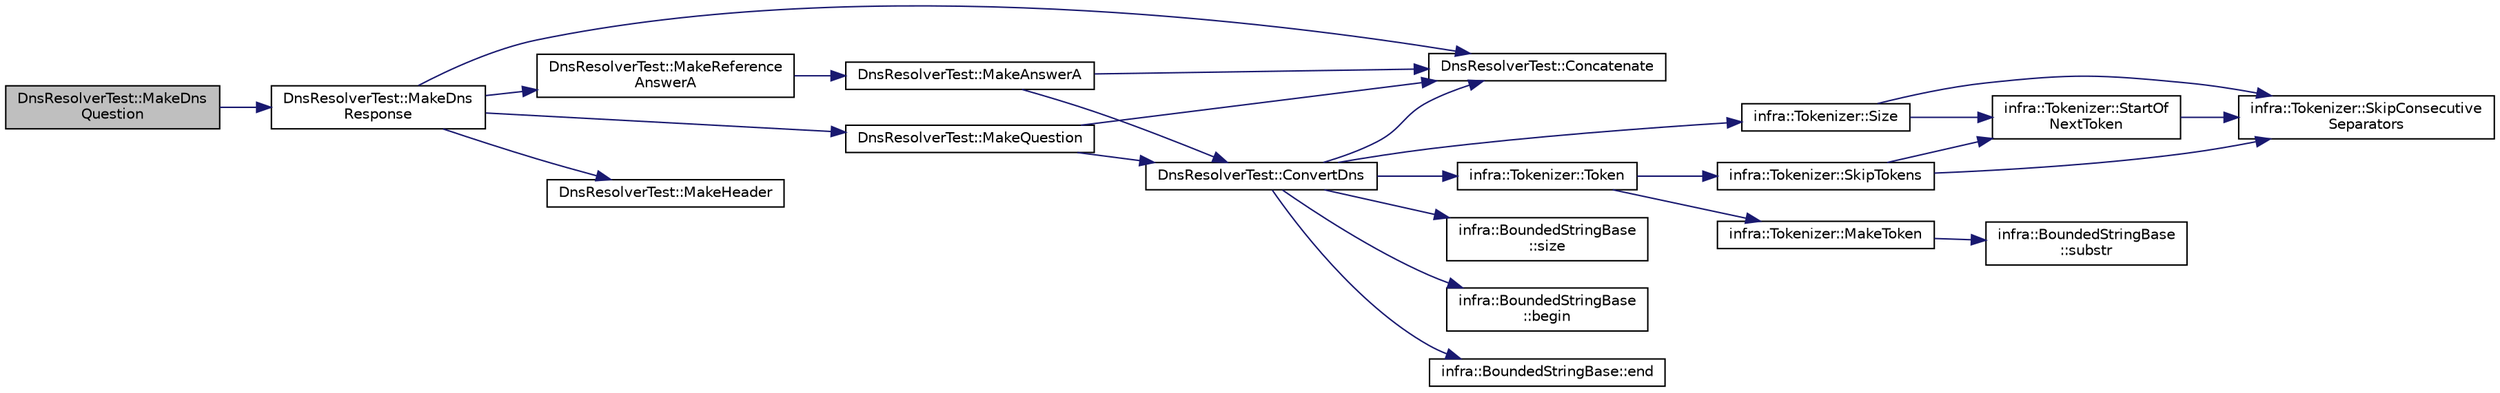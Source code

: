 digraph "DnsResolverTest::MakeDnsQuestion"
{
 // INTERACTIVE_SVG=YES
  edge [fontname="Helvetica",fontsize="10",labelfontname="Helvetica",labelfontsize="10"];
  node [fontname="Helvetica",fontsize="10",shape=record];
  rankdir="LR";
  Node252 [label="DnsResolverTest::MakeDns\lQuestion",height=0.2,width=0.4,color="black", fillcolor="grey75", style="filled", fontcolor="black"];
  Node252 -> Node253 [color="midnightblue",fontsize="10",style="solid",fontname="Helvetica"];
  Node253 [label="DnsResolverTest::MakeDns\lResponse",height=0.2,width=0.4,color="black", fillcolor="white", style="filled",URL="$dd/d31/class_dns_resolver_test.html#a3464206c73c71f573c83ed7d2f315590"];
  Node253 -> Node254 [color="midnightblue",fontsize="10",style="solid",fontname="Helvetica"];
  Node254 [label="DnsResolverTest::Concatenate",height=0.2,width=0.4,color="black", fillcolor="white", style="filled",URL="$dd/d31/class_dns_resolver_test.html#a5f547549765a572299673edd1b07d445"];
  Node253 -> Node255 [color="midnightblue",fontsize="10",style="solid",fontname="Helvetica"];
  Node255 [label="DnsResolverTest::MakeHeader",height=0.2,width=0.4,color="black", fillcolor="white", style="filled",URL="$dd/d31/class_dns_resolver_test.html#a698ca5fa1944845cc21dbb448809a5d0"];
  Node253 -> Node256 [color="midnightblue",fontsize="10",style="solid",fontname="Helvetica"];
  Node256 [label="DnsResolverTest::MakeQuestion",height=0.2,width=0.4,color="black", fillcolor="white", style="filled",URL="$dd/d31/class_dns_resolver_test.html#ad49f80a3f2edd5763376e87e0b0d88b4"];
  Node256 -> Node254 [color="midnightblue",fontsize="10",style="solid",fontname="Helvetica"];
  Node256 -> Node257 [color="midnightblue",fontsize="10",style="solid",fontname="Helvetica"];
  Node257 [label="DnsResolverTest::ConvertDns",height=0.2,width=0.4,color="black", fillcolor="white", style="filled",URL="$dd/d31/class_dns_resolver_test.html#a1c035d4cb846223fedf429caf0d37b79"];
  Node257 -> Node258 [color="midnightblue",fontsize="10",style="solid",fontname="Helvetica"];
  Node258 [label="infra::BoundedStringBase\l::begin",height=0.2,width=0.4,color="black", fillcolor="white", style="filled",URL="$d1/d2a/classinfra_1_1_bounded_string_base.html#aef23e4250cad2fdc69ccc39f68734233"];
  Node257 -> Node254 [color="midnightblue",fontsize="10",style="solid",fontname="Helvetica"];
  Node257 -> Node259 [color="midnightblue",fontsize="10",style="solid",fontname="Helvetica"];
  Node259 [label="infra::BoundedStringBase::end",height=0.2,width=0.4,color="black", fillcolor="white", style="filled",URL="$d1/d2a/classinfra_1_1_bounded_string_base.html#af5021f1ea3898146d0a55c2895f07dbf"];
  Node257 -> Node260 [color="midnightblue",fontsize="10",style="solid",fontname="Helvetica"];
  Node260 [label="infra::Tokenizer::Size",height=0.2,width=0.4,color="black", fillcolor="white", style="filled",URL="$d6/dbd/classinfra_1_1_tokenizer.html#a0b3e37a99732d67c41ad94f1dec74542"];
  Node260 -> Node261 [color="midnightblue",fontsize="10",style="solid",fontname="Helvetica"];
  Node261 [label="infra::Tokenizer::SkipConsecutive\lSeparators",height=0.2,width=0.4,color="black", fillcolor="white", style="filled",URL="$d6/dbd/classinfra_1_1_tokenizer.html#a661288c16f8b46d0ab3d27530f6b9c13"];
  Node260 -> Node262 [color="midnightblue",fontsize="10",style="solid",fontname="Helvetica"];
  Node262 [label="infra::Tokenizer::StartOf\lNextToken",height=0.2,width=0.4,color="black", fillcolor="white", style="filled",URL="$d6/dbd/classinfra_1_1_tokenizer.html#ac2a716e3917d2a5de009885dd9f6a1ce"];
  Node262 -> Node261 [color="midnightblue",fontsize="10",style="solid",fontname="Helvetica"];
  Node257 -> Node263 [color="midnightblue",fontsize="10",style="solid",fontname="Helvetica"];
  Node263 [label="infra::BoundedStringBase\l::size",height=0.2,width=0.4,color="black", fillcolor="white", style="filled",URL="$d1/d2a/classinfra_1_1_bounded_string_base.html#aab36b8eaee21d6ab3be734e07f499382"];
  Node257 -> Node264 [color="midnightblue",fontsize="10",style="solid",fontname="Helvetica"];
  Node264 [label="infra::Tokenizer::Token",height=0.2,width=0.4,color="black", fillcolor="white", style="filled",URL="$d6/dbd/classinfra_1_1_tokenizer.html#a9fea0107788ee101b1718a3cf526af72"];
  Node264 -> Node265 [color="midnightblue",fontsize="10",style="solid",fontname="Helvetica"];
  Node265 [label="infra::Tokenizer::SkipTokens",height=0.2,width=0.4,color="black", fillcolor="white", style="filled",URL="$d6/dbd/classinfra_1_1_tokenizer.html#a78ddaa04f929e29c37995f88b201dca0"];
  Node265 -> Node261 [color="midnightblue",fontsize="10",style="solid",fontname="Helvetica"];
  Node265 -> Node262 [color="midnightblue",fontsize="10",style="solid",fontname="Helvetica"];
  Node264 -> Node266 [color="midnightblue",fontsize="10",style="solid",fontname="Helvetica"];
  Node266 [label="infra::Tokenizer::MakeToken",height=0.2,width=0.4,color="black", fillcolor="white", style="filled",URL="$d6/dbd/classinfra_1_1_tokenizer.html#a7d67c9a4cc86e9d94b8694ae59407e02"];
  Node266 -> Node267 [color="midnightblue",fontsize="10",style="solid",fontname="Helvetica"];
  Node267 [label="infra::BoundedStringBase\l::substr",height=0.2,width=0.4,color="black", fillcolor="white", style="filled",URL="$d1/d2a/classinfra_1_1_bounded_string_base.html#a46ec1a3a673136ace03af8c6ec94aa89"];
  Node253 -> Node268 [color="midnightblue",fontsize="10",style="solid",fontname="Helvetica"];
  Node268 [label="DnsResolverTest::MakeReference\lAnswerA",height=0.2,width=0.4,color="black", fillcolor="white", style="filled",URL="$dd/d31/class_dns_resolver_test.html#abe2e7ed706709110db6f125ca3f1308d"];
  Node268 -> Node269 [color="midnightblue",fontsize="10",style="solid",fontname="Helvetica"];
  Node269 [label="DnsResolverTest::MakeAnswerA",height=0.2,width=0.4,color="black", fillcolor="white", style="filled",URL="$dd/d31/class_dns_resolver_test.html#a3427963f68ca8d1ba5a41e376d50fa24"];
  Node269 -> Node254 [color="midnightblue",fontsize="10",style="solid",fontname="Helvetica"];
  Node269 -> Node257 [color="midnightblue",fontsize="10",style="solid",fontname="Helvetica"];
}
